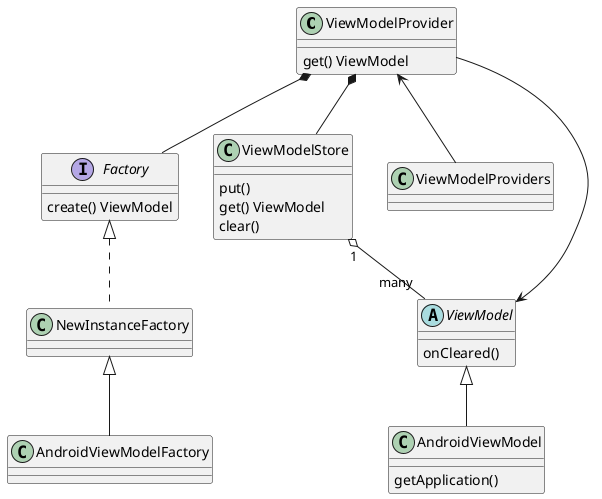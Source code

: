 @startuml

class ViewModelProvider {
   get() ViewModel
}

class ViewModelStore {
    put()
    get() ViewModel
    clear()
}

abstract class ViewModel {
    onCleared()
}

class AndroidViewModel {
    getApplication()
}

interface Factory {
    create() ViewModel
}

class ViewModelProviders {

}

ViewModelProvider <-- ViewModelProviders

ViewModel <|-- AndroidViewModel

ViewModel <-- ViewModelProvider

ViewModelProvider *-- ViewModelStore
ViewModelProvider *-- Factory

class NewInstanceFactory
class AndroidViewModelFactory

Factory <|.. NewInstanceFactory
NewInstanceFactory <|-- AndroidViewModelFactory

ViewModelStore "1" o-- "many" ViewModel

@enduml